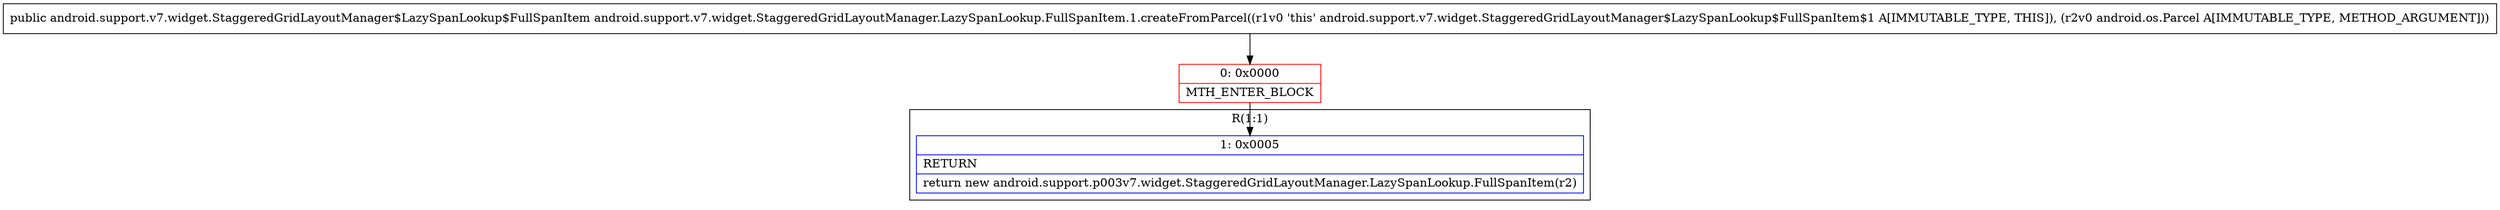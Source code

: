 digraph "CFG forandroid.support.v7.widget.StaggeredGridLayoutManager.LazySpanLookup.FullSpanItem.1.createFromParcel(Landroid\/os\/Parcel;)Landroid\/support\/v7\/widget\/StaggeredGridLayoutManager$LazySpanLookup$FullSpanItem;" {
subgraph cluster_Region_2113675541 {
label = "R(1:1)";
node [shape=record,color=blue];
Node_1 [shape=record,label="{1\:\ 0x0005|RETURN\l|return new android.support.p003v7.widget.StaggeredGridLayoutManager.LazySpanLookup.FullSpanItem(r2)\l}"];
}
Node_0 [shape=record,color=red,label="{0\:\ 0x0000|MTH_ENTER_BLOCK\l}"];
MethodNode[shape=record,label="{public android.support.v7.widget.StaggeredGridLayoutManager$LazySpanLookup$FullSpanItem android.support.v7.widget.StaggeredGridLayoutManager.LazySpanLookup.FullSpanItem.1.createFromParcel((r1v0 'this' android.support.v7.widget.StaggeredGridLayoutManager$LazySpanLookup$FullSpanItem$1 A[IMMUTABLE_TYPE, THIS]), (r2v0 android.os.Parcel A[IMMUTABLE_TYPE, METHOD_ARGUMENT])) }"];
MethodNode -> Node_0;
Node_0 -> Node_1;
}

